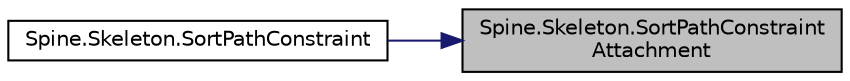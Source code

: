 digraph "Spine.Skeleton.SortPathConstraintAttachment"
{
 // LATEX_PDF_SIZE
  edge [fontname="Helvetica",fontsize="10",labelfontname="Helvetica",labelfontsize="10"];
  node [fontname="Helvetica",fontsize="10",shape=record];
  rankdir="RL";
  Node1 [label="Spine.Skeleton.SortPathConstraint\lAttachment",height=0.2,width=0.4,color="black", fillcolor="grey75", style="filled", fontcolor="black",tooltip=" "];
  Node1 -> Node2 [dir="back",color="midnightblue",fontsize="10",style="solid",fontname="Helvetica"];
  Node2 [label="Spine.Skeleton.SortPathConstraint",height=0.2,width=0.4,color="black", fillcolor="white", style="filled",URL="$class_spine_1_1_skeleton.html#ac5608577f4652613316b27e28ad6dc21",tooltip=" "];
}
